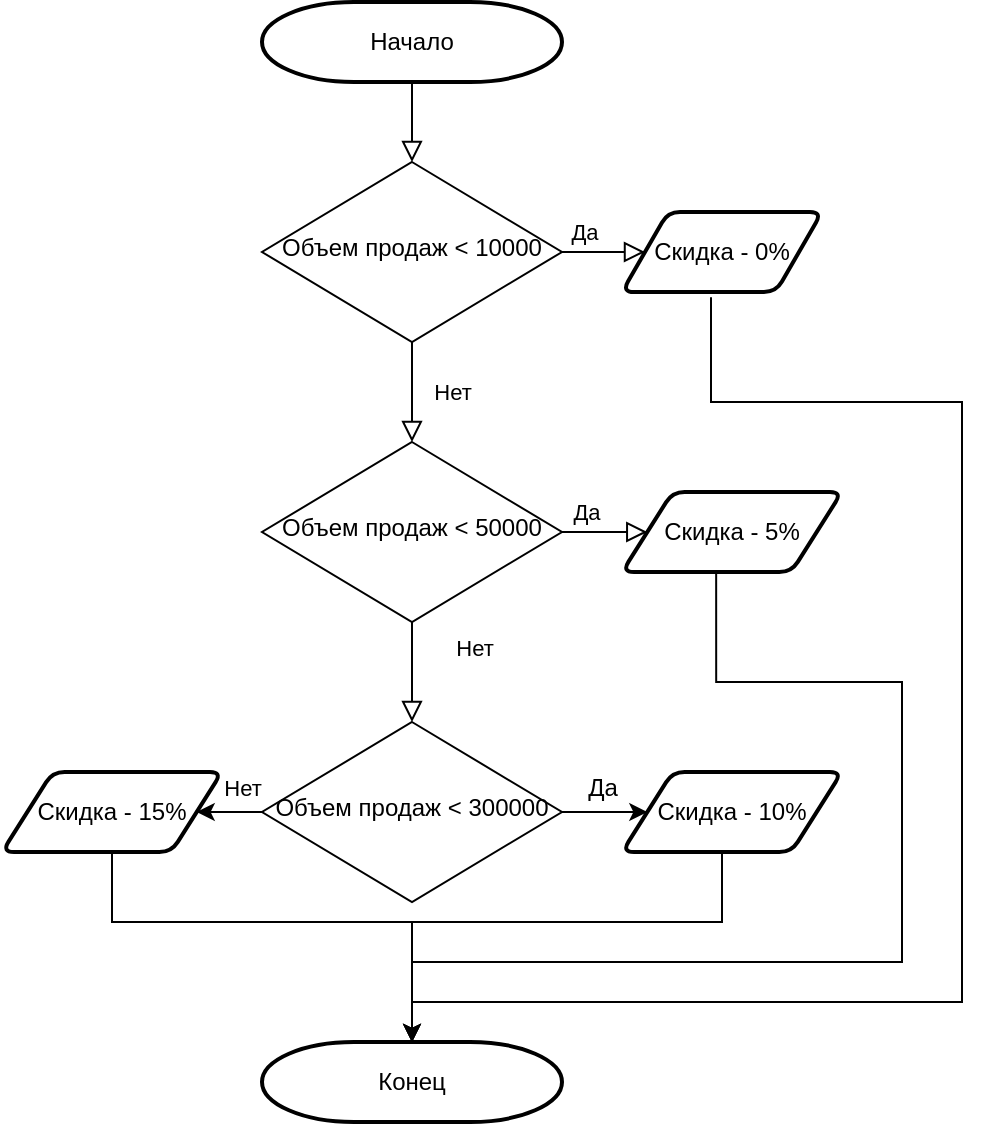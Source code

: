 <mxfile version="27.0.6">
  <diagram id="C5RBs43oDa-KdzZeNtuy" name="Page-1">
    <mxGraphModel dx="925" dy="637" grid="1" gridSize="10" guides="1" tooltips="1" connect="1" arrows="1" fold="1" page="1" pageScale="1" pageWidth="827" pageHeight="1169" math="0" shadow="0">
      <root>
        <mxCell id="WIyWlLk6GJQsqaUBKTNV-0" />
        <mxCell id="WIyWlLk6GJQsqaUBKTNV-1" parent="WIyWlLk6GJQsqaUBKTNV-0" />
        <mxCell id="WIyWlLk6GJQsqaUBKTNV-2" value="" style="rounded=0;html=1;jettySize=auto;orthogonalLoop=1;fontSize=11;endArrow=block;endFill=0;endSize=8;strokeWidth=1;shadow=0;labelBackgroundColor=none;edgeStyle=orthogonalEdgeStyle;exitX=0.5;exitY=1;exitDx=0;exitDy=0;exitPerimeter=0;" parent="WIyWlLk6GJQsqaUBKTNV-1" source="Bks0wyR3OWfLc9MYRyrM-0" target="WIyWlLk6GJQsqaUBKTNV-6" edge="1">
          <mxGeometry relative="1" as="geometry">
            <mxPoint x="220" y="120" as="sourcePoint" />
          </mxGeometry>
        </mxCell>
        <mxCell id="WIyWlLk6GJQsqaUBKTNV-4" value="Нет" style="rounded=0;html=1;jettySize=auto;orthogonalLoop=1;fontSize=11;endArrow=block;endFill=0;endSize=8;strokeWidth=1;shadow=0;labelBackgroundColor=none;edgeStyle=orthogonalEdgeStyle;" parent="WIyWlLk6GJQsqaUBKTNV-1" source="WIyWlLk6GJQsqaUBKTNV-6" target="WIyWlLk6GJQsqaUBKTNV-10" edge="1">
          <mxGeometry y="20" relative="1" as="geometry">
            <mxPoint as="offset" />
          </mxGeometry>
        </mxCell>
        <mxCell id="WIyWlLk6GJQsqaUBKTNV-5" value="Да" style="edgeStyle=orthogonalEdgeStyle;rounded=0;html=1;jettySize=auto;orthogonalLoop=1;fontSize=11;endArrow=block;endFill=0;endSize=8;strokeWidth=1;shadow=0;labelBackgroundColor=none;entryX=0;entryY=0.5;entryDx=0;entryDy=0;" parent="WIyWlLk6GJQsqaUBKTNV-1" source="WIyWlLk6GJQsqaUBKTNV-6" target="Bks0wyR3OWfLc9MYRyrM-1" edge="1">
          <mxGeometry y="10" relative="1" as="geometry">
            <mxPoint as="offset" />
            <mxPoint x="354.0" y="205" as="targetPoint" />
          </mxGeometry>
        </mxCell>
        <mxCell id="WIyWlLk6GJQsqaUBKTNV-6" value="Объем продаж &amp;lt; 10000" style="rhombus;whiteSpace=wrap;html=1;shadow=0;fontFamily=Helvetica;fontSize=12;align=center;strokeWidth=1;spacing=6;spacingTop=-4;" parent="WIyWlLk6GJQsqaUBKTNV-1" vertex="1">
          <mxGeometry x="150" y="160" width="150" height="90" as="geometry" />
        </mxCell>
        <mxCell id="WIyWlLk6GJQsqaUBKTNV-8" value="Нет" style="rounded=0;html=1;jettySize=auto;orthogonalLoop=1;fontSize=11;endArrow=block;endFill=0;endSize=8;strokeWidth=1;shadow=0;labelBackgroundColor=none;edgeStyle=orthogonalEdgeStyle;entryX=0.5;entryY=0;entryDx=0;entryDy=0;" parent="WIyWlLk6GJQsqaUBKTNV-1" source="WIyWlLk6GJQsqaUBKTNV-10" target="Bks0wyR3OWfLc9MYRyrM-4" edge="1">
          <mxGeometry x="-0.497" y="31" relative="1" as="geometry">
            <mxPoint as="offset" />
            <mxPoint x="220.032" y="430.0" as="targetPoint" />
          </mxGeometry>
        </mxCell>
        <mxCell id="WIyWlLk6GJQsqaUBKTNV-9" value="Да" style="edgeStyle=orthogonalEdgeStyle;rounded=0;html=1;jettySize=auto;orthogonalLoop=1;fontSize=11;endArrow=block;endFill=0;endSize=8;strokeWidth=1;shadow=0;labelBackgroundColor=none;entryX=0;entryY=0.5;entryDx=0;entryDy=0;" parent="WIyWlLk6GJQsqaUBKTNV-1" source="WIyWlLk6GJQsqaUBKTNV-10" target="Bks0wyR3OWfLc9MYRyrM-3" edge="1">
          <mxGeometry x="0.006" y="10" relative="1" as="geometry">
            <mxPoint as="offset" />
            <mxPoint x="320.032" y="330.0" as="targetPoint" />
          </mxGeometry>
        </mxCell>
        <mxCell id="WIyWlLk6GJQsqaUBKTNV-10" value="Объем продаж &amp;lt; 50000" style="rhombus;whiteSpace=wrap;html=1;shadow=0;fontFamily=Helvetica;fontSize=12;align=center;strokeWidth=1;spacing=6;spacingTop=-4;" parent="WIyWlLk6GJQsqaUBKTNV-1" vertex="1">
          <mxGeometry x="150" y="300" width="150" height="90" as="geometry" />
        </mxCell>
        <mxCell id="Bks0wyR3OWfLc9MYRyrM-0" value="Начало" style="strokeWidth=2;html=1;shape=mxgraph.flowchart.terminator;whiteSpace=wrap;" vertex="1" parent="WIyWlLk6GJQsqaUBKTNV-1">
          <mxGeometry x="150" y="80" width="150" height="40" as="geometry" />
        </mxCell>
        <mxCell id="Bks0wyR3OWfLc9MYRyrM-1" value="Скидка - 0%" style="shape=parallelogram;html=1;strokeWidth=2;perimeter=parallelogramPerimeter;whiteSpace=wrap;rounded=1;arcSize=12;size=0.23;" vertex="1" parent="WIyWlLk6GJQsqaUBKTNV-1">
          <mxGeometry x="330" y="185" width="100" height="40" as="geometry" />
        </mxCell>
        <mxCell id="Bks0wyR3OWfLc9MYRyrM-14" style="edgeStyle=orthogonalEdgeStyle;rounded=0;orthogonalLoop=1;jettySize=auto;html=1;exitX=0.428;exitY=0.956;exitDx=0;exitDy=0;exitPerimeter=0;" edge="1" parent="WIyWlLk6GJQsqaUBKTNV-1" source="Bks0wyR3OWfLc9MYRyrM-3" target="Bks0wyR3OWfLc9MYRyrM-11">
          <mxGeometry relative="1" as="geometry">
            <mxPoint x="220" y="580" as="targetPoint" />
            <Array as="points">
              <mxPoint x="377" y="420" />
              <mxPoint x="470" y="420" />
              <mxPoint x="470" y="560" />
              <mxPoint x="225" y="560" />
            </Array>
          </mxGeometry>
        </mxCell>
        <mxCell id="Bks0wyR3OWfLc9MYRyrM-3" value="Скидка - 5&lt;span style=&quot;background-color: transparent; color: light-dark(rgb(0, 0, 0), rgb(255, 255, 255));&quot;&gt;%&lt;/span&gt;" style="shape=parallelogram;html=1;strokeWidth=2;perimeter=parallelogramPerimeter;whiteSpace=wrap;rounded=1;arcSize=12;size=0.23;" vertex="1" parent="WIyWlLk6GJQsqaUBKTNV-1">
          <mxGeometry x="330" y="325" width="110" height="40" as="geometry" />
        </mxCell>
        <mxCell id="Bks0wyR3OWfLc9MYRyrM-6" value="" style="edgeStyle=orthogonalEdgeStyle;rounded=0;orthogonalLoop=1;jettySize=auto;html=1;" edge="1" parent="WIyWlLk6GJQsqaUBKTNV-1" source="Bks0wyR3OWfLc9MYRyrM-4" target="Bks0wyR3OWfLc9MYRyrM-5">
          <mxGeometry relative="1" as="geometry" />
        </mxCell>
        <mxCell id="Bks0wyR3OWfLc9MYRyrM-8" value="" style="edgeStyle=orthogonalEdgeStyle;rounded=0;orthogonalLoop=1;jettySize=auto;html=1;" edge="1" parent="WIyWlLk6GJQsqaUBKTNV-1" source="Bks0wyR3OWfLc9MYRyrM-4" target="Bks0wyR3OWfLc9MYRyrM-7">
          <mxGeometry relative="1" as="geometry" />
        </mxCell>
        <mxCell id="Bks0wyR3OWfLc9MYRyrM-4" value="Объем продаж &amp;lt; 300000" style="rhombus;whiteSpace=wrap;html=1;shadow=0;fontFamily=Helvetica;fontSize=12;align=center;strokeWidth=1;spacing=6;spacingTop=-4;" vertex="1" parent="WIyWlLk6GJQsqaUBKTNV-1">
          <mxGeometry x="150" y="440" width="150" height="90" as="geometry" />
        </mxCell>
        <mxCell id="Bks0wyR3OWfLc9MYRyrM-5" value="Скидка - 10&lt;span style=&quot;background-color: transparent; color: light-dark(rgb(0, 0, 0), rgb(255, 255, 255));&quot;&gt;%&lt;/span&gt;" style="shape=parallelogram;html=1;strokeWidth=2;perimeter=parallelogramPerimeter;whiteSpace=wrap;rounded=1;arcSize=12;size=0.23;" vertex="1" parent="WIyWlLk6GJQsqaUBKTNV-1">
          <mxGeometry x="330" y="465" width="110" height="40" as="geometry" />
        </mxCell>
        <mxCell id="Bks0wyR3OWfLc9MYRyrM-7" value="Скидка - 15&lt;span style=&quot;background-color: transparent; color: light-dark(rgb(0, 0, 0), rgb(255, 255, 255));&quot;&gt;%&lt;/span&gt;" style="shape=parallelogram;html=1;strokeWidth=2;perimeter=parallelogramPerimeter;whiteSpace=wrap;rounded=1;arcSize=12;size=0.23;" vertex="1" parent="WIyWlLk6GJQsqaUBKTNV-1">
          <mxGeometry x="20" y="465" width="110" height="40" as="geometry" />
        </mxCell>
        <mxCell id="Bks0wyR3OWfLc9MYRyrM-9" value="Да" style="text;html=1;align=center;verticalAlign=middle;resizable=0;points=[];autosize=1;strokeColor=none;fillColor=none;" vertex="1" parent="WIyWlLk6GJQsqaUBKTNV-1">
          <mxGeometry x="300" y="458" width="40" height="30" as="geometry" />
        </mxCell>
        <mxCell id="Bks0wyR3OWfLc9MYRyrM-10" value="&lt;span style=&quot;font-size: 11px;&quot;&gt;Нет&lt;/span&gt;" style="text;html=1;align=center;verticalAlign=middle;resizable=0;points=[];autosize=1;strokeColor=none;fillColor=none;" vertex="1" parent="WIyWlLk6GJQsqaUBKTNV-1">
          <mxGeometry x="120" y="458" width="40" height="30" as="geometry" />
        </mxCell>
        <mxCell id="Bks0wyR3OWfLc9MYRyrM-11" value="Конец" style="strokeWidth=2;html=1;shape=mxgraph.flowchart.terminator;whiteSpace=wrap;" vertex="1" parent="WIyWlLk6GJQsqaUBKTNV-1">
          <mxGeometry x="150" y="600" width="150" height="40" as="geometry" />
        </mxCell>
        <mxCell id="Bks0wyR3OWfLc9MYRyrM-13" style="edgeStyle=orthogonalEdgeStyle;rounded=0;orthogonalLoop=1;jettySize=auto;html=1;entryX=0.5;entryY=0;entryDx=0;entryDy=0;entryPerimeter=0;" edge="1" parent="WIyWlLk6GJQsqaUBKTNV-1" source="Bks0wyR3OWfLc9MYRyrM-5" target="Bks0wyR3OWfLc9MYRyrM-11">
          <mxGeometry relative="1" as="geometry">
            <Array as="points">
              <mxPoint x="380" y="540" />
              <mxPoint x="225" y="540" />
            </Array>
          </mxGeometry>
        </mxCell>
        <mxCell id="Bks0wyR3OWfLc9MYRyrM-15" style="edgeStyle=orthogonalEdgeStyle;rounded=0;orthogonalLoop=1;jettySize=auto;html=1;entryX=0.5;entryY=0;entryDx=0;entryDy=0;entryPerimeter=0;exitX=0.445;exitY=1.067;exitDx=0;exitDy=0;exitPerimeter=0;" edge="1" parent="WIyWlLk6GJQsqaUBKTNV-1" source="Bks0wyR3OWfLc9MYRyrM-1" target="Bks0wyR3OWfLc9MYRyrM-11">
          <mxGeometry relative="1" as="geometry">
            <Array as="points">
              <mxPoint x="374" y="280" />
              <mxPoint x="500" y="280" />
              <mxPoint x="500" y="580" />
              <mxPoint x="225" y="580" />
            </Array>
          </mxGeometry>
        </mxCell>
        <mxCell id="Bks0wyR3OWfLc9MYRyrM-16" style="edgeStyle=orthogonalEdgeStyle;rounded=0;orthogonalLoop=1;jettySize=auto;html=1;entryX=0.5;entryY=0;entryDx=0;entryDy=0;entryPerimeter=0;" edge="1" parent="WIyWlLk6GJQsqaUBKTNV-1" source="Bks0wyR3OWfLc9MYRyrM-7" target="Bks0wyR3OWfLc9MYRyrM-11">
          <mxGeometry relative="1" as="geometry">
            <Array as="points">
              <mxPoint x="75" y="540" />
              <mxPoint x="225" y="540" />
            </Array>
          </mxGeometry>
        </mxCell>
      </root>
    </mxGraphModel>
  </diagram>
</mxfile>
